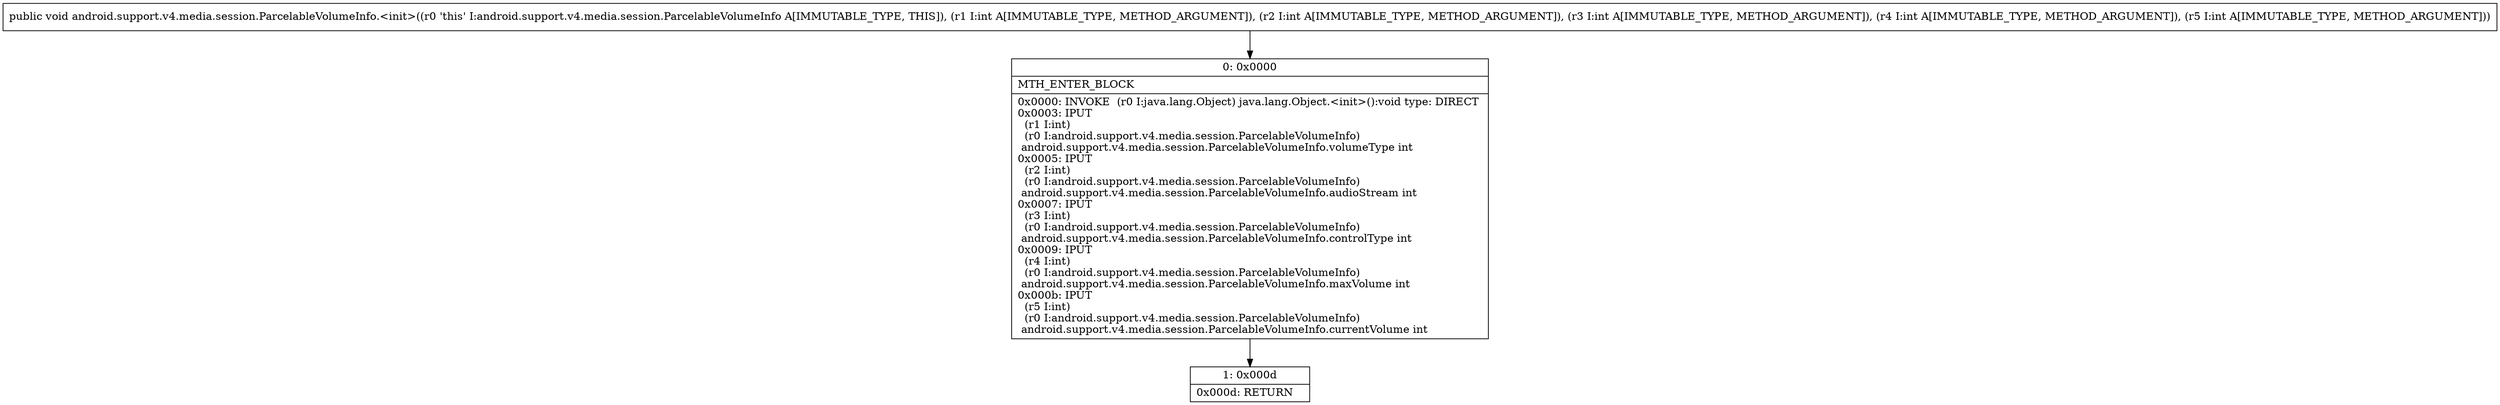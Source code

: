 digraph "CFG forandroid.support.v4.media.session.ParcelableVolumeInfo.\<init\>(IIIII)V" {
Node_0 [shape=record,label="{0\:\ 0x0000|MTH_ENTER_BLOCK\l|0x0000: INVOKE  (r0 I:java.lang.Object) java.lang.Object.\<init\>():void type: DIRECT \l0x0003: IPUT  \l  (r1 I:int)\l  (r0 I:android.support.v4.media.session.ParcelableVolumeInfo)\l android.support.v4.media.session.ParcelableVolumeInfo.volumeType int \l0x0005: IPUT  \l  (r2 I:int)\l  (r0 I:android.support.v4.media.session.ParcelableVolumeInfo)\l android.support.v4.media.session.ParcelableVolumeInfo.audioStream int \l0x0007: IPUT  \l  (r3 I:int)\l  (r0 I:android.support.v4.media.session.ParcelableVolumeInfo)\l android.support.v4.media.session.ParcelableVolumeInfo.controlType int \l0x0009: IPUT  \l  (r4 I:int)\l  (r0 I:android.support.v4.media.session.ParcelableVolumeInfo)\l android.support.v4.media.session.ParcelableVolumeInfo.maxVolume int \l0x000b: IPUT  \l  (r5 I:int)\l  (r0 I:android.support.v4.media.session.ParcelableVolumeInfo)\l android.support.v4.media.session.ParcelableVolumeInfo.currentVolume int \l}"];
Node_1 [shape=record,label="{1\:\ 0x000d|0x000d: RETURN   \l}"];
MethodNode[shape=record,label="{public void android.support.v4.media.session.ParcelableVolumeInfo.\<init\>((r0 'this' I:android.support.v4.media.session.ParcelableVolumeInfo A[IMMUTABLE_TYPE, THIS]), (r1 I:int A[IMMUTABLE_TYPE, METHOD_ARGUMENT]), (r2 I:int A[IMMUTABLE_TYPE, METHOD_ARGUMENT]), (r3 I:int A[IMMUTABLE_TYPE, METHOD_ARGUMENT]), (r4 I:int A[IMMUTABLE_TYPE, METHOD_ARGUMENT]), (r5 I:int A[IMMUTABLE_TYPE, METHOD_ARGUMENT])) }"];
MethodNode -> Node_0;
Node_0 -> Node_1;
}

